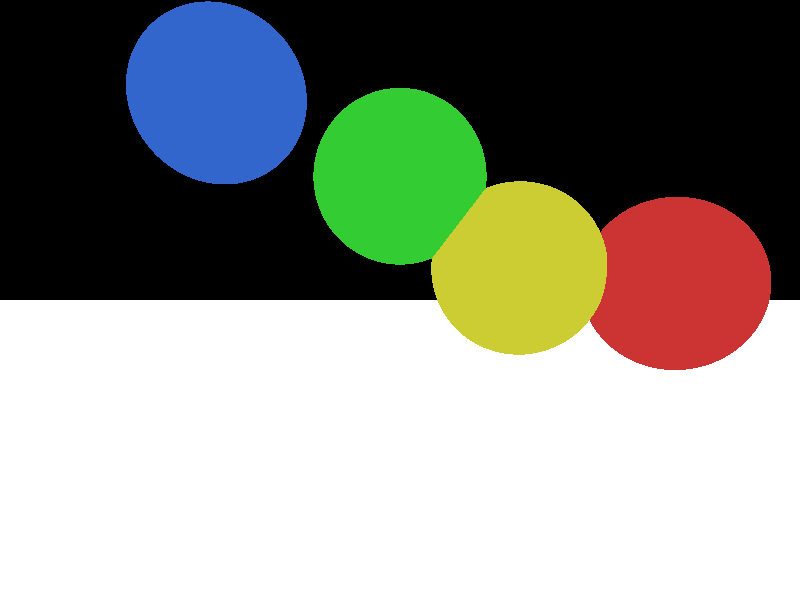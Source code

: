 // csc473, assignment 4  - transforms

camera {
  location  <0, 0, 14>
  up        <0,  1,  0>
  right     <1.33333, 0,  0>
  look_at   <0, 0, 0>
}


light_source {<-10, 10, 10> color rgb <1.5, 1.5, 1.5>}

// red
sphere { <0, 0, 0>, 2
  pigment { color rgb <0.8, 0.2, 0.2>}
  finish { ambient 0.2 diffuse 0.4 specular 0.6 roughness 0.1 reflection 0.4 }
  translate <-6, 2, 0>
  rotate <0, 0, 15>
}

// yellow
sphere { <0, 0, 0>, 2
  pigment { color rgb <0.8, 0.8, 0.2>}
  finish { ambient 0.2 diffuse 0.4 specular 0.6 roughness 0.1 reflection 0.4 }
  translate <-2, 2, 0>
  rotate <0, 0, 30>
}

// green
sphere { <0, 0, 0>, 2
  pigment { color rgb <0.2, 0.8, 0.2>}
  finish { ambient 0.2 diffuse 0.4 specular 0.6 roughness 0.1 reflection 0.4 }
  translate <2, 2, 0>
  rotate <0, 0, 45>
}

// blue
sphere { <0, 0, 0>, 2
  pigment { color rgb <0.2, 0.4, 0.8>}
  finish { ambient 0.2 diffuse 0.4 specular 0.6 roughness 0.1 reflection 0.4 }
  translate <6, 2, 0>
  rotate <0, 0, 30>
}

plane {<0, 1, 0>, -6
  pigment {color rgb <1.0, 1.0, 1.0>}
  finish { ambient 0.4 diffuse 0.8 reflection 0.6 }
}
